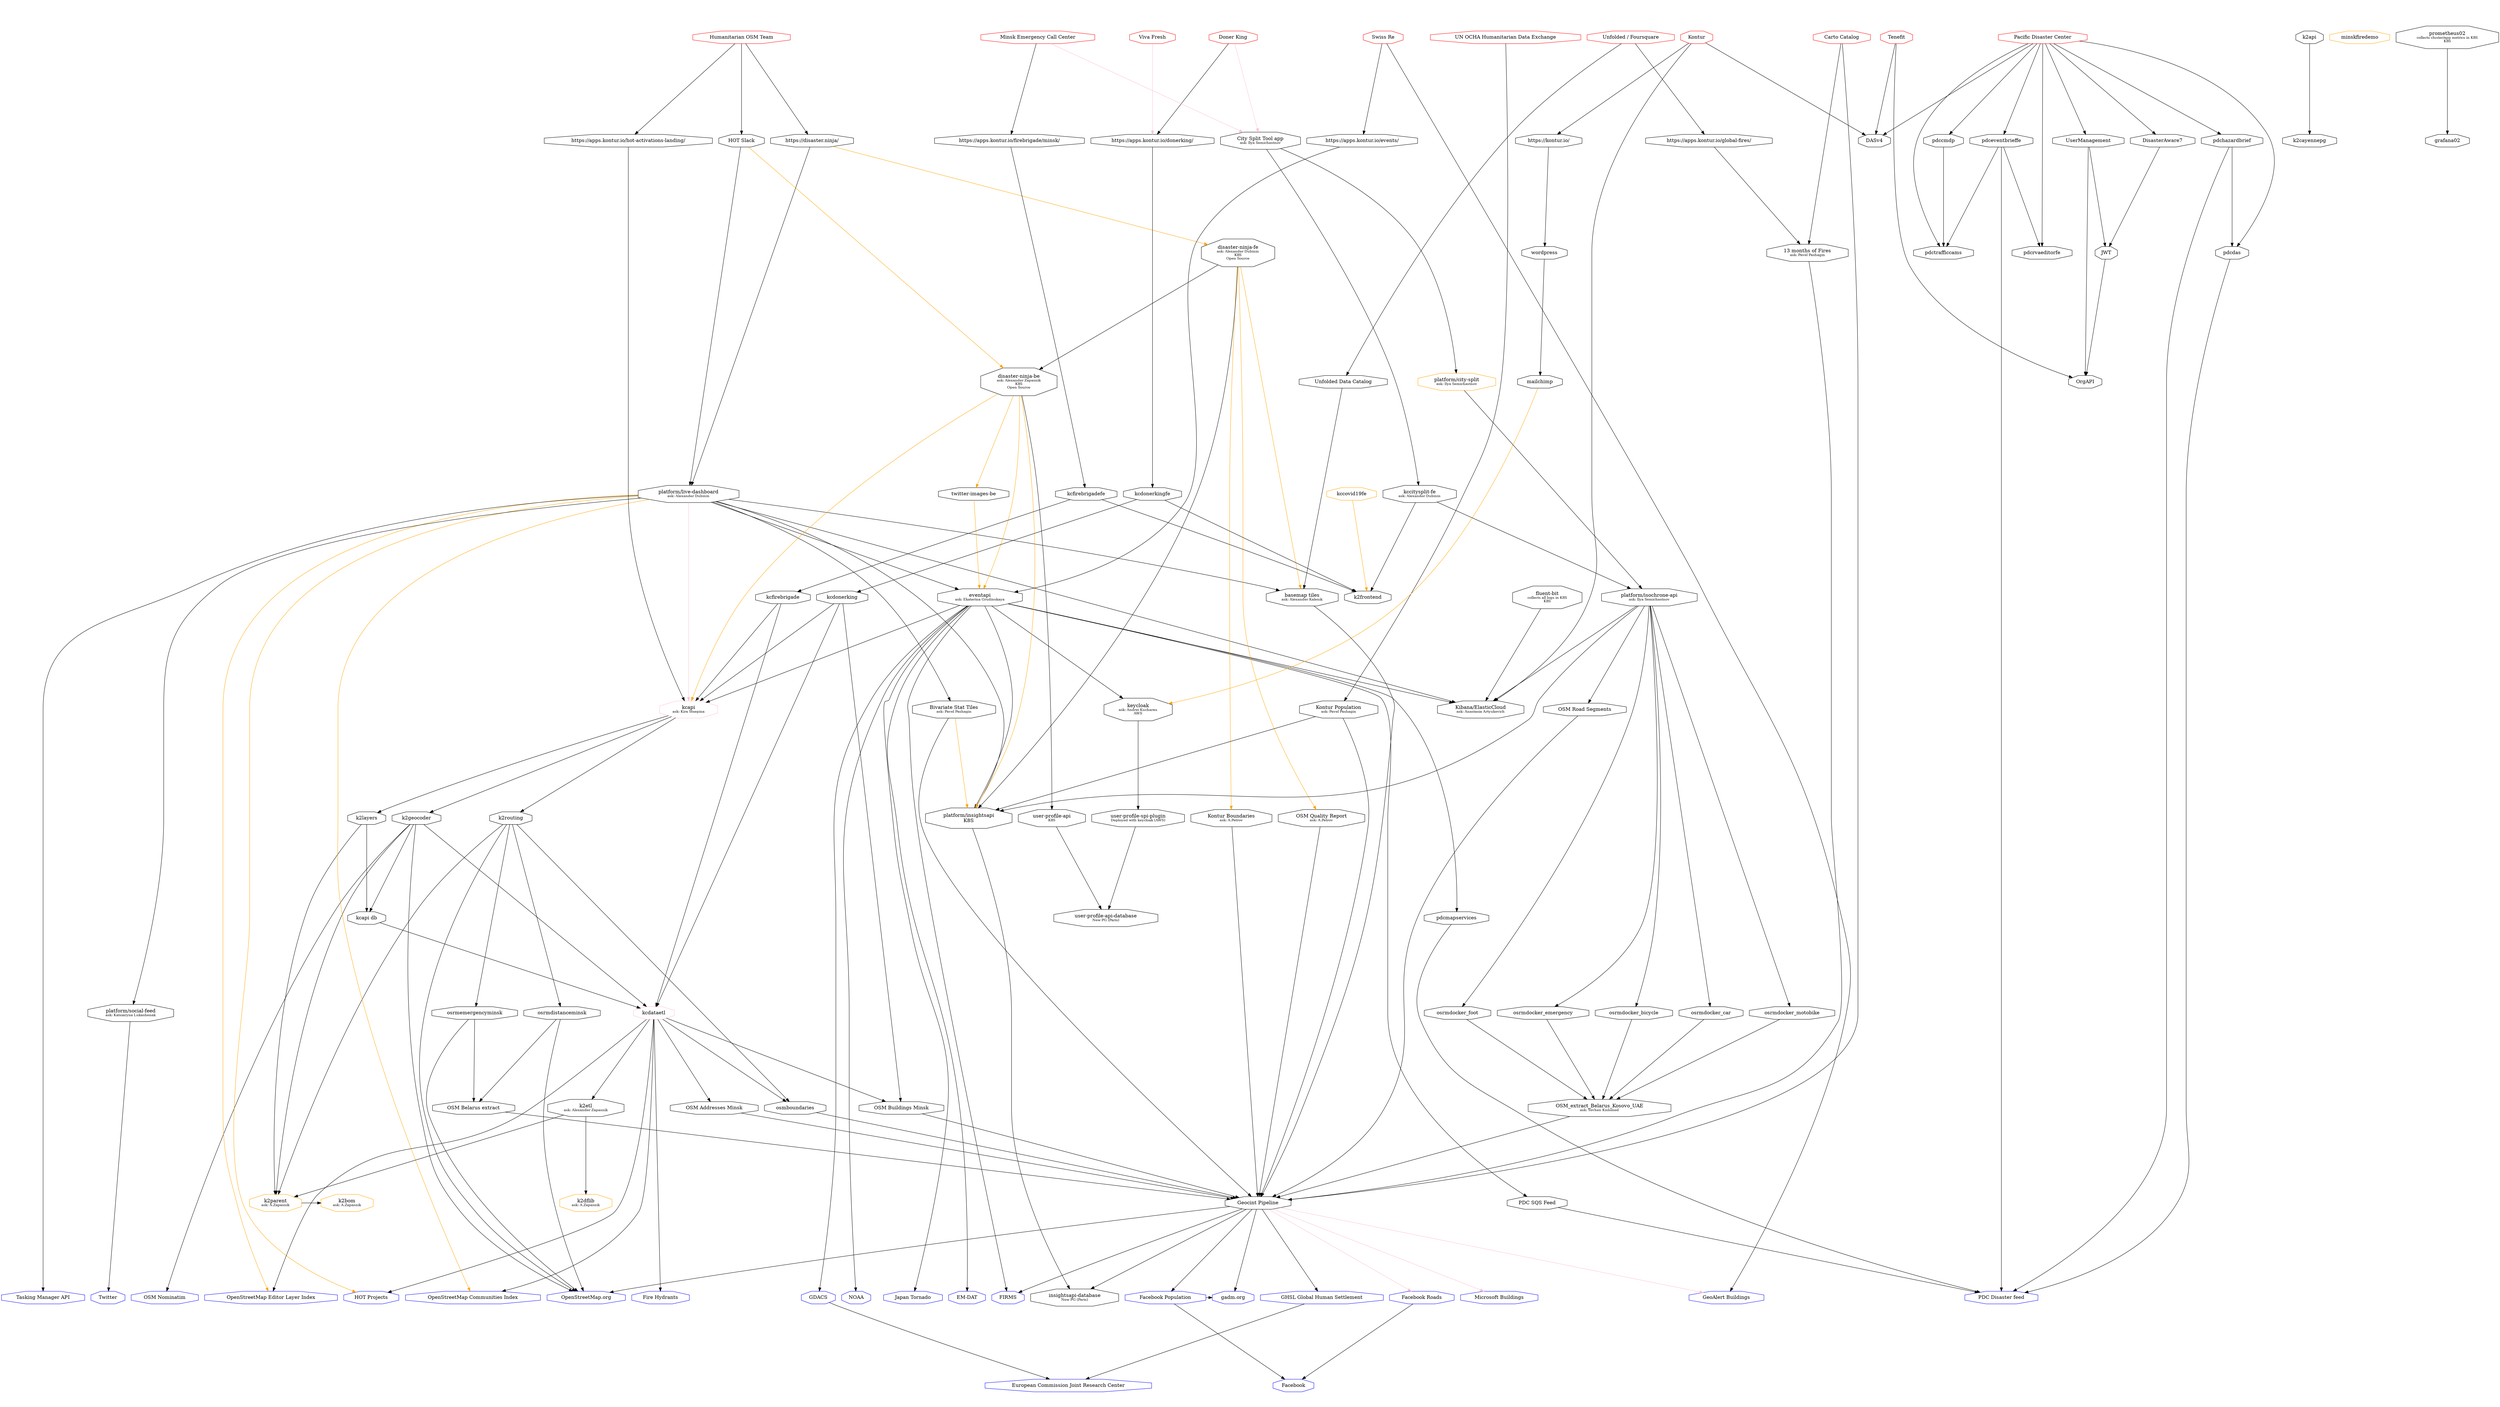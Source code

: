 digraph {
    ratio=0.5625
    #ratio=0.7
    #ratio=1.0407 // 1993:1915
    #ratio=1.42
    maxiter=10000
    #compound=true;
    newrank=true
    edge[minlen=1,weight=1]
    node[shape=octagon]
    // customers
    {
        rank=same;
        HOT [label="Humanitarian OSM Team",color=red]
        PDC [label="Pacific Disaster Center",color=red]
        Tenefit [label="Tenefit",color=red]
        SwissRe [label="Swiss Re",color=red]
        //Vianova [label="Vianova",color=red]
        DonerKing [label="Doner King",color=red]
        mchs [label="Minsk Emergency Call Center",color=red]
        HDX [label="UN OCHA Humanitarian Data Exchange",color=red]
        Kontur [label="Kontur",color=red]
        Vivafresh [label="Viva Fresh",color=red]
        Unfolded [label="Unfolded / Foursquare",color=red]
        cartocatalog [label="Carto Catalog", color=red] //updated 2021-10-08

 //       Craftco [label="craft.co",color=red] -- did not happen

    }
    // user facing
    // external
    {
        rank=same;
        osm [label="OpenStreetMap.org",color=blue]
        twitter [label="Twitter",color=blue]
        facebookpopulation [label="Facebook Population",color=blue]
        facebookroads [label="Facebook Roads",color=blue]
        msbuildings [label="Microsoft Buildings",color=blue]
        geoalertbuildings [label="GeoAlert Buildings",color=blue]
        gdacs [label="GDACS", color=blue]
        ghs [label="GHSL Global Human Settlement",color=blue]
        gadm [label="gadm.org",color=blue]
        hotactivations [label="HOT Projects",color=blue]
        osmlayers [label="OpenStreetMap Editor Layer Index",color=blue]
        osmcommunities [label="OpenStreetMap Communities Index",color=blue]
        pdcdisasters [label="PDC Disaster feed",color=blue]
        taskingmanagerapi [label="Tasking Manager API",color=blue] //new
        firms [label="FIRMS", color=blue] //new
        noaa [label="NOAA", color=blue] //new
        emdat [label="EM-DAT", color=blue] //new
        japantornado [label="Japan Tornado", color=blue] //new??
        firehydrants [label="Fire Hydrants", color=blue] //new
        osmnominatim [label="OSM Nominatim", color=blue]

    }

    {
        rank=same; //updated 2021-10-08
        k2parent [label=<k2parent<BR /><FONT POINT-SIZE="10">ask: A.Zapasnik</FONT>>];
        k2dflib [label=<k2dflib<BR /><FONT POINT-SIZE="10">ask: A.Zapasnik</FONT>>];
        k2bom [label=<k2bom<BR /><FONT POINT-SIZE="10">ask: A.Zapasnik</FONT>>];
    }

    {
        rank=same; //updated 2021-10-08
        osrmemergencyminsk
        osrmdistanceminsk
        osrmdocker_motobike
        osrmdocker_foot
        osrmdocker_emergency
        osrmdocker_bicycle
        osrmdocker_car


    }

    {
        rank=same
        kontur_boundaries [label=<Kontur Boundaries<BR /><FONT POINT-SIZE="10">ask: A.Petrov</FONT>>]
        OSM_quality_report [label=<OSM Quality Report<BR /><FONT POINT-SIZE="10">ask: A.Petrov</FONT>>]
        k2routing
        k2layers
        k2geocoder
    }

    k2geocoder -> osmnominatim
    livedashboard -> osmlayers [color=orange]
    livedashboard -> osmcommunities [color=orange]
    livedashboard -> hotactivations [color=orange]
    livedashboard -> kcapi [color=pink]
    livedashboard -> taskingmanagerapi//new


    "user-profile-api" [label=<user-profile-api<FONT POINT-SIZE="10"><BR />K8S</FONT>>]
    "user-profile-api-database" [label=<user-profile-api-database<FONT POINT-SIZE="10"><BR />New PG (Paris)</FONT>>]
    "user-profile-api" -> "user-profile-api-database"

    "user-profile-spi-plugin" [label=<user-profile-spi-plugin<FONT POINT-SIZE="10"><BR />Deployed with keycloak (AWS)</FONT>>]
    "user-profile-spi-plugin" -> "user-profile-api-database"

    keycloak -> "user-profile-spi-plugin"

    keycloak [label=<keycloak<BR /><FONT POINT-SIZE="10">ask: Andrei Kucharau<BR />AWS</FONT>>]
    eventapi -> keycloak
    mailchimp -> keycloak  [color=orange]

    bivariatestat -> insightsapi [color=orange]

    "basemap tiles"  [label=<basemap tiles<BR /><FONT POINT-SIZE="10">ask: Alexander Kalenik</FONT>>]
    "disaster-ninja-fe" -> "basemap tiles" [color=orange]
    livedashboard -> "basemap tiles" //according to A.Dubinin
    "basemap tiles" -> geocint



    "disaster-ninja-be" [label=<disaster-ninja-be<BR /><FONT POINT-SIZE="10">ask: Alexander Zapasnik<BR />K8S<BR />Open Source</FONT>>]
    "disaster-ninja-fe" [label=<disaster-ninja-fe<BR /><FONT POINT-SIZE="10">ask: Alexander Dubinin<BR />K8S<BR />Open Source</FONT>>]

    "disaster-ninja-fe" ->  "disaster-ninja-be"
    "disaster-ninja-fe" -> kontur_boundaries [color=orange] //updated 2021-10-08
    "disaster-ninja-fe" -> OSM_quality_report [color=orange] //updated 2021-10-08

    "disaster-ninja-be" -> "user-profile-api"
    "disaster-ninja-be" -> insightsapi [color=orange]//Accrding to Katya L
    "disaster-ninja-fe" -> insightsapi //according to Sasha Dubinin
    "disaster-ninja-be" -> kcapi [color=orange]
    "disaster-ninja-be" -> eventapi [color=orange]

    "disaster-ninja-be" -> "twitter-images-be" [color=orange]
    "twitter-images-be" -> eventapi [color=orange]

    "HOT Slack" -> "disaster-ninja-be" [color=orange]
    //"disaster-ninja-be" -> socialfeed

    disasterninja -> "disaster-ninja-fe" [color=orange]


    gdacs -> jrc
    ghs -> jrc
    facebookpopulation -> facebook
    facebookroads -> facebook
    SwissRe -> geoalertbuildings
    jrc [label="European Commission Joint Research Center",color=blue]
    facebook [label="Facebook",color=blue]
    {
        rank=same;
        donerkingapp [label="https://apps.kontur.io/donerking/"]
        disasterninja [label="https://disaster.ninja/"]
        eventapiprod [label="https://apps.kontur.io/events/"]
        //vianovamap [label="https://adhoc.kontur.io/vianovamap/",color=orange]
        mchsapp [label="https://apps.kontur.io/firebrigade/minsk/"]
        konturwebsite [label="https://kontur.io/"]
        globalfires [label="https://apps.kontur.io/global-fires/"]
        hotlandingpage [label="https://apps.kontur.io/hot-activations-landing/"]
        "HOT Slack"
        UserManagement
        DisasterAware7
        DASv4

    }
    HOT -> disasterninja
    HOT -> hotlandingpage //new
    HOT -> "HOT Slack"
    "HOT Slack" ->  livedashboard
    SwissRe -> eventapiprod
    //Craftco -> eventapiprod [color=pink]
    //Vianova -> vianovamap

    Unfolded -> globalfires
    Unfolded -> "Unfolded Data Catalog" //updated 2021-10-08
    "Unfolded Data Catalog" -> "basemap tiles" //updated 2021-10-08
    globalfires -> "13 months of Fires"
    "13 months of Fires"  [label=<13 months of Fires<BR /><FONT POINT-SIZE="10">ask: Pavel Pashagin</FONT>>]

    "13 months of Fires" -> geocint
    geocint -> firms

    cartocatalog -> "13 months of Fires"//updated 2021-10-08
    cartocatalog -> geocint //updated 2021-10-08

    livedashboard [label="platform/live-dashboard"][label=<platform/live-dashboard<BR /><FONT POINT-SIZE="10">ask: Alexander Dubinin</FONT>>]
    disasterninja -> livedashboard
    livedashboard -> eventapi
    /*livedashboard -> populationapi [color=pink]*/ //new delete
    livedashboard -> insightsapi //new
    eventapiprod -> eventapi
    hotlandingpage -> kcapi //new
    socialfeed [label="platform/social-feed"][label=<platform/social-feed<BR /><FONT POINT-SIZE="10">ask: Katsiaryna Lukashenak</FONT>>]
    livedashboard -> socialfeed
    socialfeed -> twitter
    CSTAPP [label=<City Split Tool app<BR /><FONT POINT-SIZE="10">ask: Ilya Semichastnov</FONT>>]
    mchs -> CSTAPP[color=pink]
    DonerKing -> CSTAPP [color=pink]
    citysplit [label="platform/city-split",color=orange][label=<platform/city-split<BR /><FONT POINT-SIZE="10">ask: Ilya Semichastnov</FONT>>]

    CSTAPP -> citysplit
    isochroneapi [label=<platform/isochrone-api<BR /><FONT POINT-SIZE="10">ask: Ilya Semichastnov</FONT>>]
    citysplit -> isochroneapi
    insightsapi [label=<platform/insightsapi<BR />K8S>] //new
    insightsapi -> "insightsapi-database"
    "insightsapi-database" [label=<insightsapi-database<FONT POINT-SIZE="10"><BR />New PG (Paris)</FONT>>]
    /*populationapi [label="platform/population-api"]
    isochroneapi -> populationapi
    populationapi -> konturpopulation*/
    //insightsapi -> konturpopulation //new
    konturpopulation -> insightsapi // updated 2021-10-08
    isochroneapi -> insightsapi //new

    //insightsapi -> k2etl //new ??-no connection according to A.Kalenik
    eventapi -> insightsapi //new
    isochroneapi -> osmroadsegments
    osmroadsegments -> geocint
    buildingsminsk -> geocint
    addressesminsk -> geocint
    {
    // Global datasets
        rank=same;
        bivariatestat [label="Bivariate Stat Tiles"] [label=<Bivariate Stat Tiles<BR /><FONT POINT-SIZE="10">ask: Pavel Pashagin</FONT>>]
        osmroadsegments [label="OSM Road Segments"]
        konturpopulation [label=<Kontur Population<BR /><FONT POINT-SIZE="10">ask: Pavel Pashagin</FONT>>]

    }
    {
    // Minsk datasets
        rank=same;
        addressesminsk [label="OSM Addresses Minsk"]
        buildingsminsk [label="OSM Buildings Minsk"]
        belarusosmpbf [label="OSM Belarus extract"]
        pdsdataset  [label=<OSM_extract_Belarus_Kosovo_UAE<BR /><FONT POINT-SIZE="10">ask: Yevhen Kislomed</FONT>>]//Area of interest updated 2021-10-08

    }
    livedashboard -> bivariatestat
    bivariatestat -> geocint
    belarusosmpbf -> geocint
    pdsdataset -> geocint //updated 2021-10-08
        osrmdocker_foot -> pdsdataset //updated 2021-10-08
    osrmdocker_bicycle -> pdsdataset //updated 2021-10-08
    osrmdocker_car -> pdsdataset //updated 2021-10-08
    osrmdocker_emergency -> pdsdataset //updated 2021-10-08
    osrmdocker_motobike -> pdsdataset //updated 2021-10-08
    isochroneapi -> osrmdocker_foot  //updated 2021-10-08
    isochroneapi -> osrmdocker_bicycle //updated 2021-10-08
    isochroneapi -> osrmdocker_car //updated 2021-10-08
    isochroneapi -> osrmdocker_emergency //updated 2021-10-08
    isochroneapi -> osrmdocker_motobike   //updated 2021-10-08

    osrmemergencyminsk -> belarusosmpbf
    osrmdistanceminsk -> belarusosmpbf
    konturpopulation -> geocint
    HDX -> konturpopulation
    //bivariatemanagement [label="platform/experiments/bivariate-layer-management"] //accrding to A.Dubinin
    //vianovamap -> bivariatemanagement
    //vianovamap -> konturpopulation
    //bivariatemanagement -> bivariatestat [color=pink]
    //bivariatemanagement -> insightsapi //new
    geocint [label="Geocint Pipeline"]
    geocint -> osm
    geocint -> facebookpopulation
    facebookpopulation -> gadm
    geocint -> gadm
    geocint -> ghs
    geocint -> facebookroads [color=pink]
    geocint -> msbuildings [color=pink]
    geocint -> geoalertbuildings [color=pink]
    geocint -> "insightsapi-database"
    kontur_boundaries -> geocint //updates 2021-10-08
    OSM_quality_report -> geocint //updated 2021-10-08 Sasha Petrov

    osmboundaries
    osmboundaries -> geocint
    kcdataetl -> osmboundaries

    //grafana [label="Grafana on Geocint"]
    //Kontur -> grafana
    //socialfeed -> grafana
    kccitysplitfe [label=<kccitysplit-fe<BR /><FONT POINT-SIZE="10">ask: Alexander Dubinin</FONT>>]
    kccitysplitfe -> isochroneapi
    CSTAPP -> kccitysplitfe
    kccovid19fe [color=orange]
    eventapi [label=<eventapi<BR /><FONT POINT-SIZE="10">ask: Ekaterina Grudinskaya</FONT>>]
    kcapi  [label=<kcapi<BR /><FONT POINT-SIZE="10">ask: Kira Stsepina</FONT>>]
    eventapi -> gdacs
    eventapi -> firms //new
    eventapi -> noaa //new
    eventapi -> emdat //new
    eventapi -> japantornado //new
    DonerKing -> donerkingapp
    Vivafresh -> donerkingapp [color=pink]
    eventapi -> kcapi
    kcdonerkingfe
    donerkingapp -> kcdonerkingfe
    kcdonerking
    kcdonerkingfe -> kcdonerking
    kcdonerking -> buildingsminsk
    kcdataetl [color=pink]
    kcdonerking -> kcdataetl
    kcfirebrigade -> kcdataetl
    kcdataetl -> hotactivations
//    hotactivations -> HOT
    kcdataetl -> osmcommunities
    kcdataetl -> osmlayers
    kcdataetl -> addressesminsk
    kcdataetl -> buildingsminsk
    kcdataetl -> k2etl
    kcdataetl -> firehydrants //
    mchs -> mchsapp
    kcfirebrigadefe
    mchsapp -> kcfirebrigadefe
    kcfirebrigade
    kcfirebrigadefe -> kcfirebrigade
    kcapi [color=pink]
    kcdonerking -> kcapi
    kcfirebrigade -> kcapi
    pdcsqs [label="PDC SQS Feed"]
    eventapi -> pdcsqs
    pdcsqs -> pdcdisasters

    eventapi -> pdcmapservices
    pdcmapservices -> pdcdisasters
    k2etl [label=<k2etl<BR /><FONT POINT-SIZE="10">ask: Alexander Zapasnik</FONT>>]
    /*k2etl -> osm //new
    k2etl -> hotactivations //new
    k2etl -> osmlayers //new
    k2etl -> osmcommunities //new
    k2etk -> firehydrants //new*/
    k2layers
    /*kcdonerking -> k2layers //new deleted
    kcfirebrigade -> k2layers*/ //new deleted
    //k2layers -> k2dataetl
    k2dflib [color=orange]
    k2parent [color=orange]
    k2bom [color=orange]

    k2etl -> k2parent // update 2021-10-8
    k2parent -> k2bom // update 2021-10-8
    k2routing -> k2parent // update 2021-10-8
    k2geocoder -> k2parent // update 2021-10-8
    k2layers -> k2parent // update 2021-10-8
    k2etl -> k2dflib // update 2021-10-8

    k2layers
    kcapi -> k2layers

    k2layers -> "kcapi db"

    k2geocoder -> "kcapi db"

    "kcapi db" -> kcdataetl


    k2cayennepg
    k2api
    k2api -> k2cayennepg
    //k2themeprovider //it is part of k2frontend platform
    //k2frontend -> k2themeprovider
    //k2mocktool //dead according to A.Dubinin
    //k2frontend -> k2mocktool
    minskfiredemo [color=orange]
    k2routing
    kcapi -> k2routing
    k2routing -> osm
    //isochroneapi -> k2routing / updated 2021-10-8 accoding to Ilya S.
    k2routing -> osrmemergencyminsk
    k2routing -> osmboundaries// accoring to A.Kalenik
    osrmemergencyminsk -> osm
    k2routing -> osrmdistanceminsk
    osrmdistanceminsk -> osm
    k2geocoder
    kcapi -> k2geocoder
    k2geocoder -> osm
    k2geocoder -> kcdataetl
    k2frontend
    kcdonerkingfe -> k2frontend
    kcfirebrigadefe -> k2frontend
    kccitysplitfe -> k2frontend
    kccovid19fe -> k2frontend [color=orange]
    pdcrvaeditorfe
    PDC -> pdcrvaeditorfe
    pdceventbrieffe
    PDC -> pdceventbrieffe
    pdceventbrieffe -> pdcdisasters
    pdceventbrieffe -> pdcrvaeditorfe
    pdchazardbrief
    PDC -> pdchazardbrief
    pdchazardbrief -> pdcdas
    pdchazardbrief -> pdcdisasters
    pdcdas
    PDC -> pdcdas
    pdcdas -> pdcdisasters
    pdctrafficcams
    PDC -> pdctrafficcams
    pdceventbrieffe -> pdctrafficcams
    PDC -> pdccmdp -> pdctrafficcams
    Tenefit -> OrgAPI // update 2021-10-8
    PDC -> UserManagement -> JWT         // update 2021-10-8
    UserManagement -> OrgAPI // update 2021-10-8
    PDC -> DisasterAware7 -> JWT -> OrgAPI // update 2021-10-8
    PDC -> DASv4 // update 2021-10-8
    Tenefit -> DASv4 // update 2021-10-8
    Kontur -> DASv4 // update 2021-10-8
    Kontur -> konturwebsite
    //konturioui
    // konturioui
    konturwebsite -> wordpress

    wordpress -> mailchimp

    "prometheus02" [label=<prometheus02<FONT POINT-SIZE="10"><BR />collects cluster/app metrics in K8S<BR />K8S</FONT>>]
    "prometheus02" -> grafana02

    "fluent-bit" [label=<fluent-bit<FONT POINT-SIZE="10"><BR />collects all logs in K8S<BR />K8S</FONT>>]
    "fluent-bit" -> kibana

    kibana [label=<Kibana/ElasticCloud<BR /><FONT POINT-SIZE="10">ask: Anastasia Artyukevich</FONT>>]
    Kontur -> kibana //updated 2021-10-08
    livedashboard -> kibana //updated 2021-10-08
    eventapi -> kibana//updated 2021-10-08
    isochroneapi -> kibana//updated 2021-10-08

    //konturiorest
    //konturioui -> konturiorest
    # eventproxy [label="platform/event-proxy",color=orange]
    # livedashboard -> eventproxy [color=orange]
    # eventproxy -> gdacs [color=orange]
    # eventproxy -> /*gra*/fana [color=orange]
}
